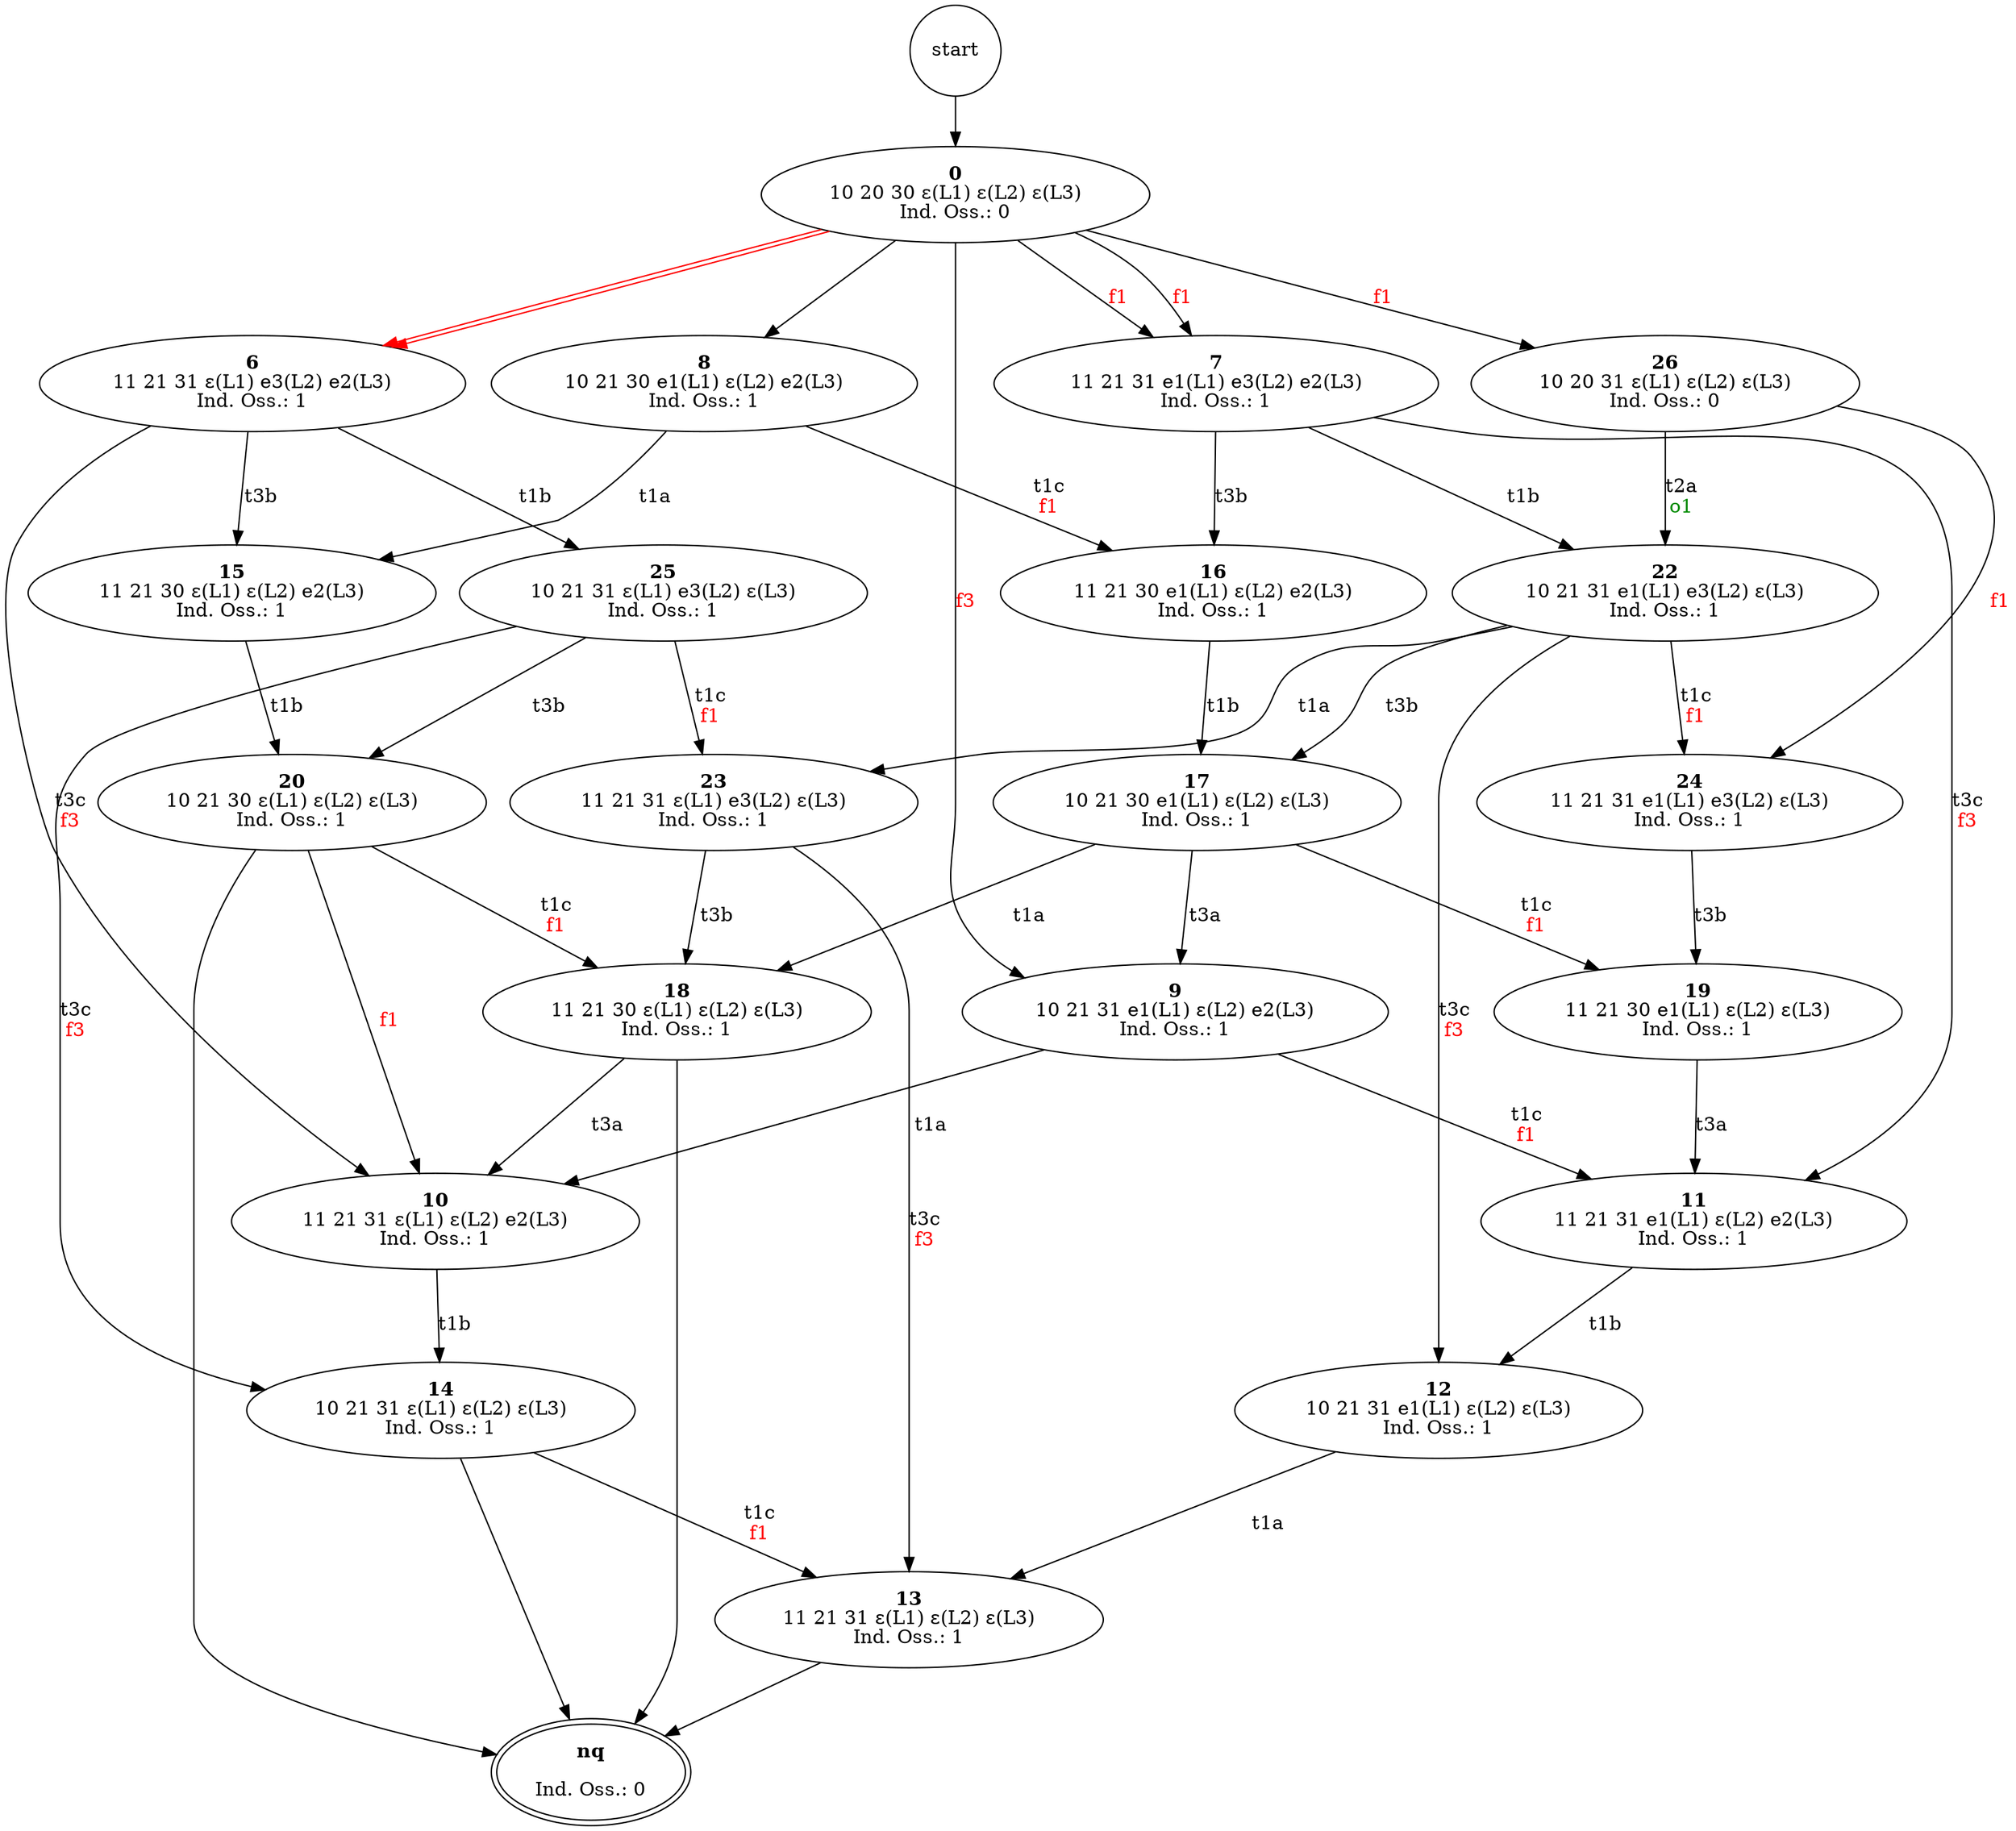 digraph SpazioComportamentale {
    // ARCHI
    start	->	n0
	n0	->	n6 [label=<> color=red]
	n0	->	n26 [label=<<br/><font color="red">f1</font>>]
	n0	->	n7 [label=<<br/><font color="red">f1</font>>]
	n0	->	n6 [label=<> color=red]
	n0	->	n7 [label=<<br/><font color="red">f1</font>>]
	n0	->	n8 [label=<>]
	n0	->	n9 [label=<<br/><font color="red">f3</font>>]
	n6	->	n25 [label=<<br/>t1b>]
	n6	->	n15 [label=<<br/>t3b>]
	n6	->	n10 [label=<<br/>t3c<br/><font color="red">f3</font>>]
	n7	->	n22 [label=<<br/>t1b>]
	n7	->	n16 [label=<<br/>t3b>]
	n7	->	n11 [label=<<br/>t3c<br/><font color="red">f3</font>>]
	n8	->	n15 [label=<<br/>t1a>]
	n8	->	n16 [label=<<br/>t1c<br/><font color="red">f1</font>>]
	n9	->	n10 [label=<<br/>t1a>]
	n9	->	n11 [label=<<br/>t1c<br/><font color="red">f1</font>>]
	n10	->	n14 [label=<<br/>t1b>]
	n11	->	n12 [label=<<br/>t1b>]
	n12	->	n13 [label=<<br/>t1a>]
	n13	->	nnq [label=<>]
	n14	->	n13 [label=<<br/>t1c<br/><font color="red">f1</font>>]
	n14	->	nnq [label=<>]
	n15	->	n20 [label=<<br/>t1b>]
	n16	->	n17 [label=<<br/>t1b>]
	n17	->	n18 [label=<<br/>t1a>]
	n17	->	n19 [label=<<br/>t1c<br/><font color="red">f1</font>>]
	n17	->	n9 [label=<<br/>t3a>]
	n18	->	n10 [label=<<br/>t3a>]
	n18	->	nnq [label=<>]
	n19	->	n11 [label=<<br/>t3a>]
	n20	->	n18 [label=<<br/>t1c<br/><font color="red">f1</font>>]
	n20	->	nnq [label=<>]
	n20	->	n10 [label=<<br/><font color="red">f1</font>>]
	n22	->	n23 [label=<<br/>t1a>]
	n22	->	n24 [label=<<br/>t1c<br/><font color="red">f1</font>>]
	n22	->	n17 [label=<<br/>t3b>]
	n22	->	n12 [label=<<br/>t3c<br/><font color="red">f3</font>>]
	n23	->	n18 [label=<<br/>t3b>]
	n23	->	n13 [label=<<br/>t3c<br/><font color="red">f3</font>>]
	n24	->	n19 [label=<<br/>t3b>]
	n25	->	n23 [label=<<br/>t1c<br/><font color="red">f1</font>>]
	n25	->	n20 [label=<<br/>t3b>]
	n25	->	n14 [label=<<br/>t3c<br/><font color="red">f3</font>>]
	n26	->	n22 [label=<<br/>t2a<br/><font color="green4">o1</font>>]
	n26	->	n24 [label=<<br/><font color="red">f1</font>>]

    // NODI
    start[shape="circle"]
	n0 [label=<<b>0</b><br/>10 20 30 ε(L1) ε(L2) ε(L3)<br/>Ind. Oss.: 0>]
	n6 [label=<<b>6</b><br/>11 21 31 ε(L1) e3(L2) e2(L3)<br/>Ind. Oss.: 1>]
	n7 [label=<<b>7</b><br/>11 21 31 e1(L1) e3(L2) e2(L3)<br/>Ind. Oss.: 1>]
	n8 [label=<<b>8</b><br/>10 21 30 e1(L1) ε(L2) e2(L3)<br/>Ind. Oss.: 1>]
	n9 [label=<<b>9</b><br/>10 21 31 e1(L1) ε(L2) e2(L3)<br/>Ind. Oss.: 1>]
	n10 [label=<<b>10</b><br/>11 21 31 ε(L1) ε(L2) e2(L3)<br/>Ind. Oss.: 1>]
	n11 [label=<<b>11</b><br/>11 21 31 e1(L1) ε(L2) e2(L3)<br/>Ind. Oss.: 1>]
	n12 [label=<<b>12</b><br/>10 21 31 e1(L1) ε(L2) ε(L3)<br/>Ind. Oss.: 1>]
	n13 [label=<<b>13</b><br/>11 21 31 ε(L1) ε(L2) ε(L3)<br/>Ind. Oss.: 1>]
	n14 [label=<<b>14</b><br/>10 21 31 ε(L1) ε(L2) ε(L3)<br/>Ind. Oss.: 1>]
	n15 [label=<<b>15</b><br/>11 21 30 ε(L1) ε(L2) e2(L3)<br/>Ind. Oss.: 1>]
	n16 [label=<<b>16</b><br/>11 21 30 e1(L1) ε(L2) e2(L3)<br/>Ind. Oss.: 1>]
	n17 [label=<<b>17</b><br/>10 21 30 e1(L1) ε(L2) ε(L3)<br/>Ind. Oss.: 1>]
	n18 [label=<<b>18</b><br/>11 21 30 ε(L1) ε(L2) ε(L3)<br/>Ind. Oss.: 1>]
	n19 [label=<<b>19</b><br/>11 21 30 e1(L1) ε(L2) ε(L3)<br/>Ind. Oss.: 1>]
	n20 [label=<<b>20</b><br/>10 21 30 ε(L1) ε(L2) ε(L3)<br/>Ind. Oss.: 1>]
	n22 [label=<<b>22</b><br/>10 21 31 e1(L1) e3(L2) ε(L3)<br/>Ind. Oss.: 1>]
	n23 [label=<<b>23</b><br/>11 21 31 ε(L1) e3(L2) ε(L3)<br/>Ind. Oss.: 1>]
	n24 [label=<<b>24</b><br/>11 21 31 e1(L1) e3(L2) ε(L3)<br/>Ind. Oss.: 1>]
	n25 [label=<<b>25</b><br/>10 21 31 ε(L1) e3(L2) ε(L3)<br/>Ind. Oss.: 1>]
	n26 [label=<<b>26</b><br/>10 20 31 ε(L1) ε(L2) ε(L3)<br/>Ind. Oss.: 0>]
	nnq [label=<<b>nq</b><br/> <br/>Ind. Oss.: 0> peripheries=2]
}
